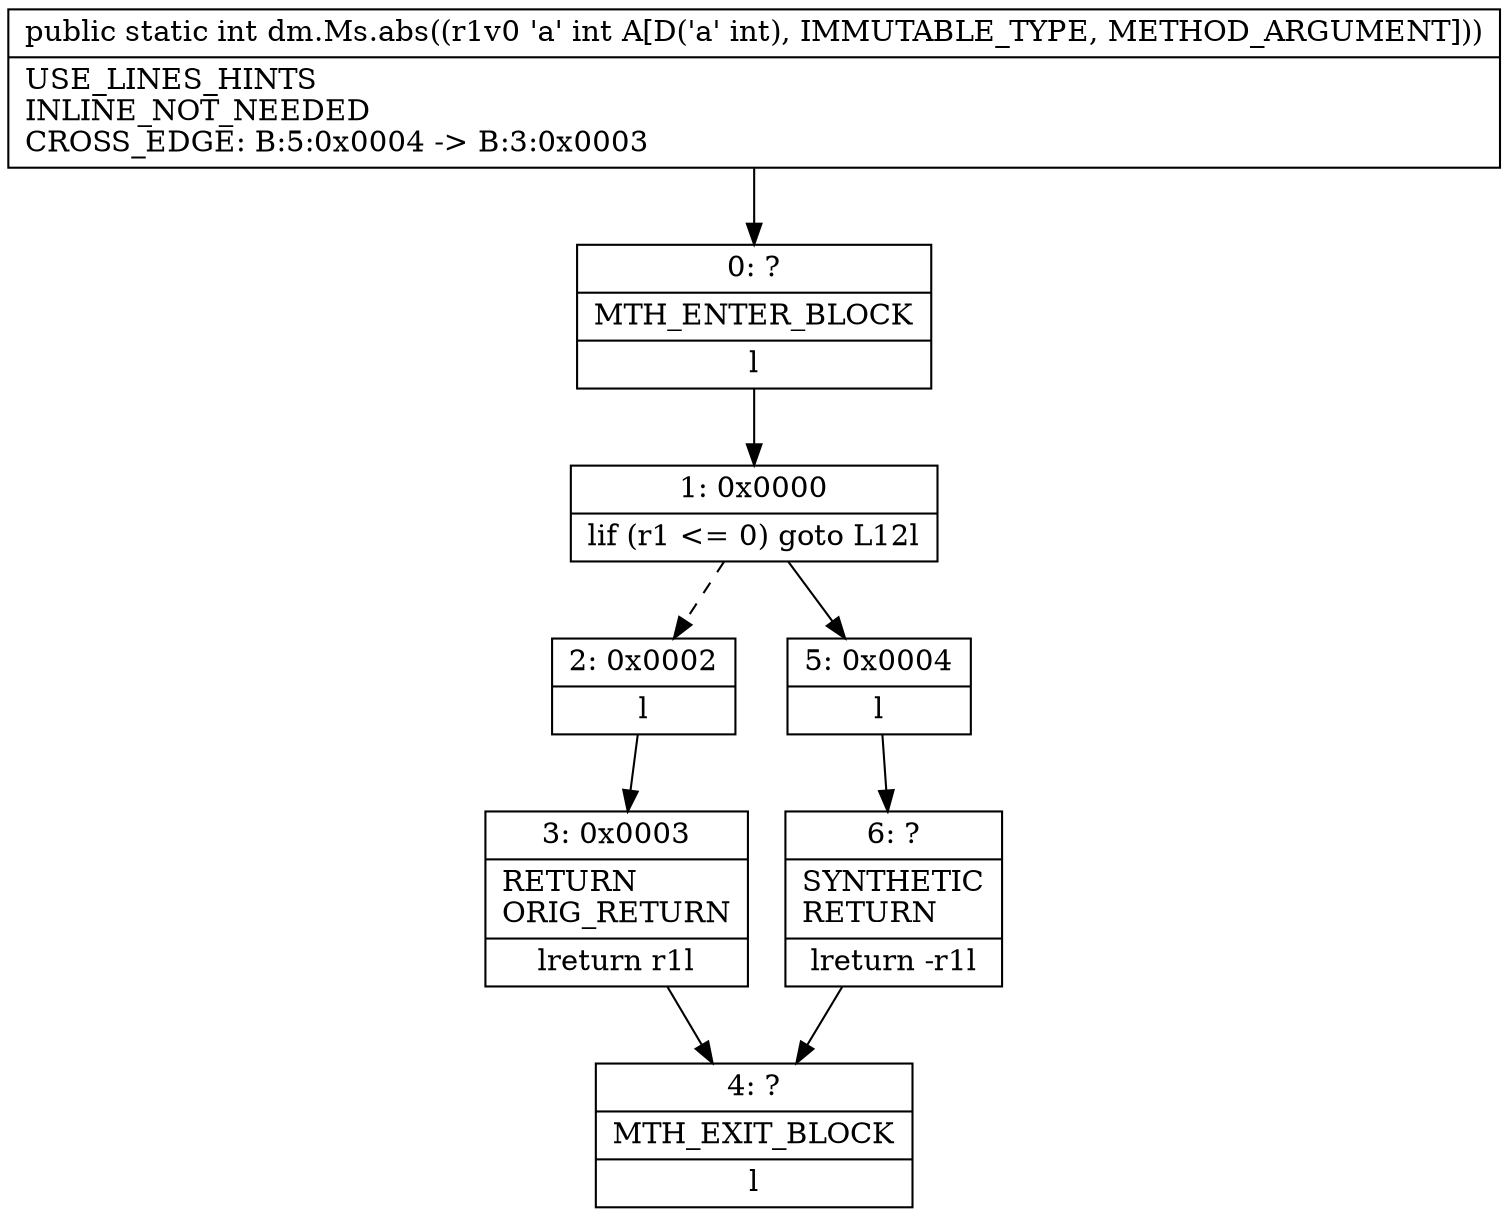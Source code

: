digraph "CFG fordm.Ms.abs(I)I" {
Node_0 [shape=record,label="{0\:\ ?|MTH_ENTER_BLOCK\l|l}"];
Node_1 [shape=record,label="{1\:\ 0x0000|lif (r1 \<= 0) goto L12l}"];
Node_2 [shape=record,label="{2\:\ 0x0002|l}"];
Node_3 [shape=record,label="{3\:\ 0x0003|RETURN\lORIG_RETURN\l|lreturn r1l}"];
Node_4 [shape=record,label="{4\:\ ?|MTH_EXIT_BLOCK\l|l}"];
Node_5 [shape=record,label="{5\:\ 0x0004|l}"];
Node_6 [shape=record,label="{6\:\ ?|SYNTHETIC\lRETURN\l|lreturn \-r1l}"];
MethodNode[shape=record,label="{public static int dm.Ms.abs((r1v0 'a' int A[D('a' int), IMMUTABLE_TYPE, METHOD_ARGUMENT]))  | USE_LINES_HINTS\lINLINE_NOT_NEEDED\lCROSS_EDGE: B:5:0x0004 \-\> B:3:0x0003\l}"];
MethodNode -> Node_0;
Node_0 -> Node_1;
Node_1 -> Node_2[style=dashed];
Node_1 -> Node_5;
Node_2 -> Node_3;
Node_3 -> Node_4;
Node_5 -> Node_6;
Node_6 -> Node_4;
}

